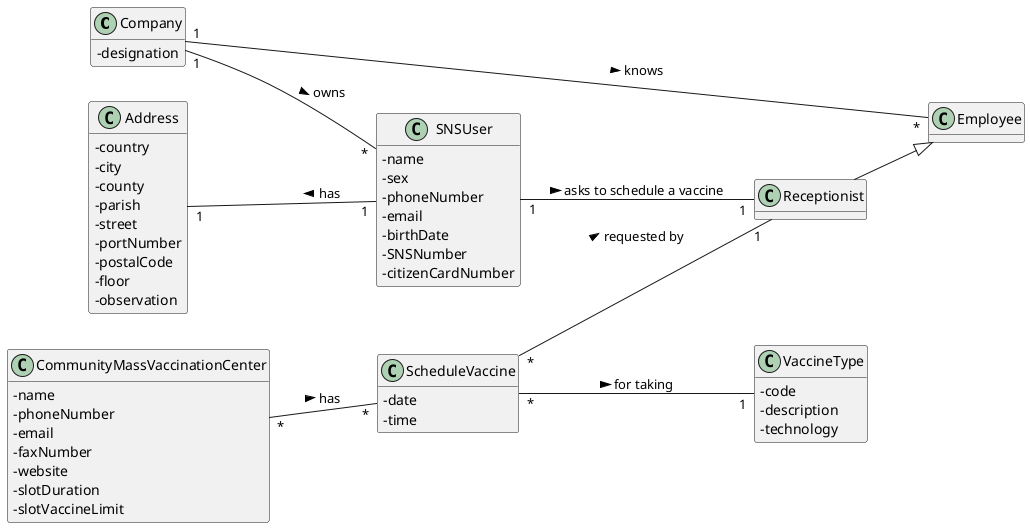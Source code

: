 @startuml
hide methods
left to right direction
skinparam classAttributeIconSize 0

class Company {
  -designation
}

class SNSUser {
    -name
    -sex
    -phoneNumber
    -email
    -birthDate
    -SNSNumber
    -citizenCardNumber
}

class Address {
    -country
    -city
    -county
    -parish
    -street
    -portNumber
    -postalCode
    -floor
    -observation
}

class ScheduleVaccine {
    -date
    -time
}

class CommunityMassVaccinationCenter {
    -name
    -phoneNumber
    -email
    -faxNumber
    -website
    -slotDuration
    -slotVaccineLimit
}

class VaccineType {
    -code
    -description
    -technology
}

Company "1" -- "*" SNSUser : owns >
Employee "*" -- "1" Company : knows <
Address "1" -- "1" SNSUser : has <
Receptionist --|> Employee
ScheduleVaccine "*" -- "1" Receptionist : requested by >
SNSUser "1" -- "1" Receptionist : asks to schedule a vaccine >
CommunityMassVaccinationCenter "*" -- "*" ScheduleVaccine : has >
ScheduleVaccine "*" -- "1" VaccineType : for taking >

@enduml